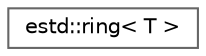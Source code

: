digraph "Graphical Class Hierarchy"
{
 // LATEX_PDF_SIZE
  bgcolor="transparent";
  edge [fontname=Helvetica,fontsize=10,labelfontname=Helvetica,labelfontsize=10];
  node [fontname=Helvetica,fontsize=10,shape=box,height=0.2,width=0.4];
  rankdir="LR";
  Node0 [id="Node000000",label="estd::ring\< T \>",height=0.2,width=0.4,color="grey40", fillcolor="white", style="filled",URL="$de/d2d/classestd_1_1ring.html",tooltip=" "];
}
